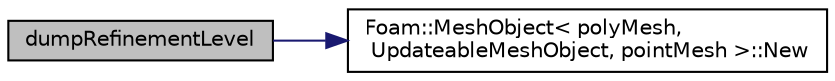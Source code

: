 digraph "dumpRefinementLevel"
{
  bgcolor="transparent";
  edge [fontname="Helvetica",fontsize="10",labelfontname="Helvetica",labelfontsize="10"];
  node [fontname="Helvetica",fontsize="10",shape=record];
  rankdir="LR";
  Node18161 [label="dumpRefinementLevel",height=0.2,width=0.4,color="black", fillcolor="grey75", style="filled", fontcolor="black"];
  Node18161 -> Node18162 [color="midnightblue",fontsize="10",style="solid",fontname="Helvetica"];
  Node18162 [label="Foam::MeshObject\< polyMesh,\l UpdateableMeshObject, pointMesh \>::New",height=0.2,width=0.4,color="black",URL="$a28289.html#ab61cc2091ec1fd7e08e8948e84235a05"];
}

